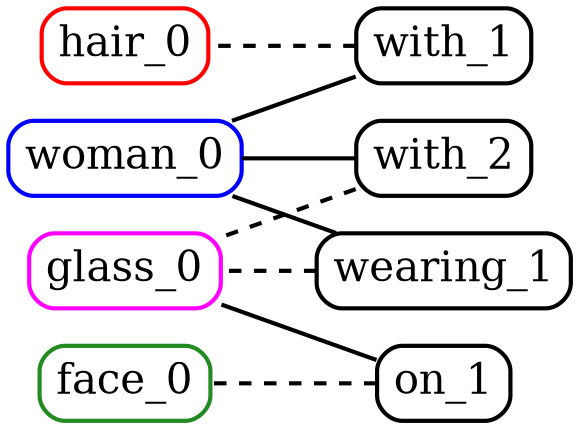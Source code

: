 digraph {
	rankdir=RL
	woman_0 [label=woman_0 color=blue fontsize=20 penwidth=2 shape=box style=rounded]
	hair_0 [label=hair_0 color=red fontsize=20 penwidth=2 shape=box style=rounded]
	face_0 [label=face_0 color=forestgreen fontsize=20 penwidth=2 shape=box style=rounded]
	glass_0 [label=glass_0 color=magenta fontsize=20 penwidth=2 shape=box style=rounded]
	on_1 [label=on_1 fontsize=20 penwidth=2 shape=box style=rounded]
	on_1 -> glass_0 [arrowhead=none constraint=true penwidth=2]
	on_1 -> face_0 [arrowhead=none constraint=true penwidth=2 style=dashed]
	with_1 [label=with_1 fontsize=20 penwidth=2 shape=box style=rounded]
	with_1 -> woman_0 [arrowhead=none constraint=true penwidth=2]
	with_1 -> hair_0 [arrowhead=none constraint=true penwidth=2 style=dashed]
	with_2 [label=with_2 fontsize=20 penwidth=2 shape=box style=rounded]
	with_2 -> woman_0 [arrowhead=none constraint=true penwidth=2]
	with_2 -> glass_0 [arrowhead=none constraint=true penwidth=2 style=dashed]
	wearing_1 [label=wearing_1 fontsize=20 penwidth=2 shape=box style=rounded]
	wearing_1 -> woman_0 [arrowhead=none constraint=true penwidth=2]
	wearing_1 -> glass_0 [arrowhead=none constraint=true penwidth=2 style=dashed]
}

